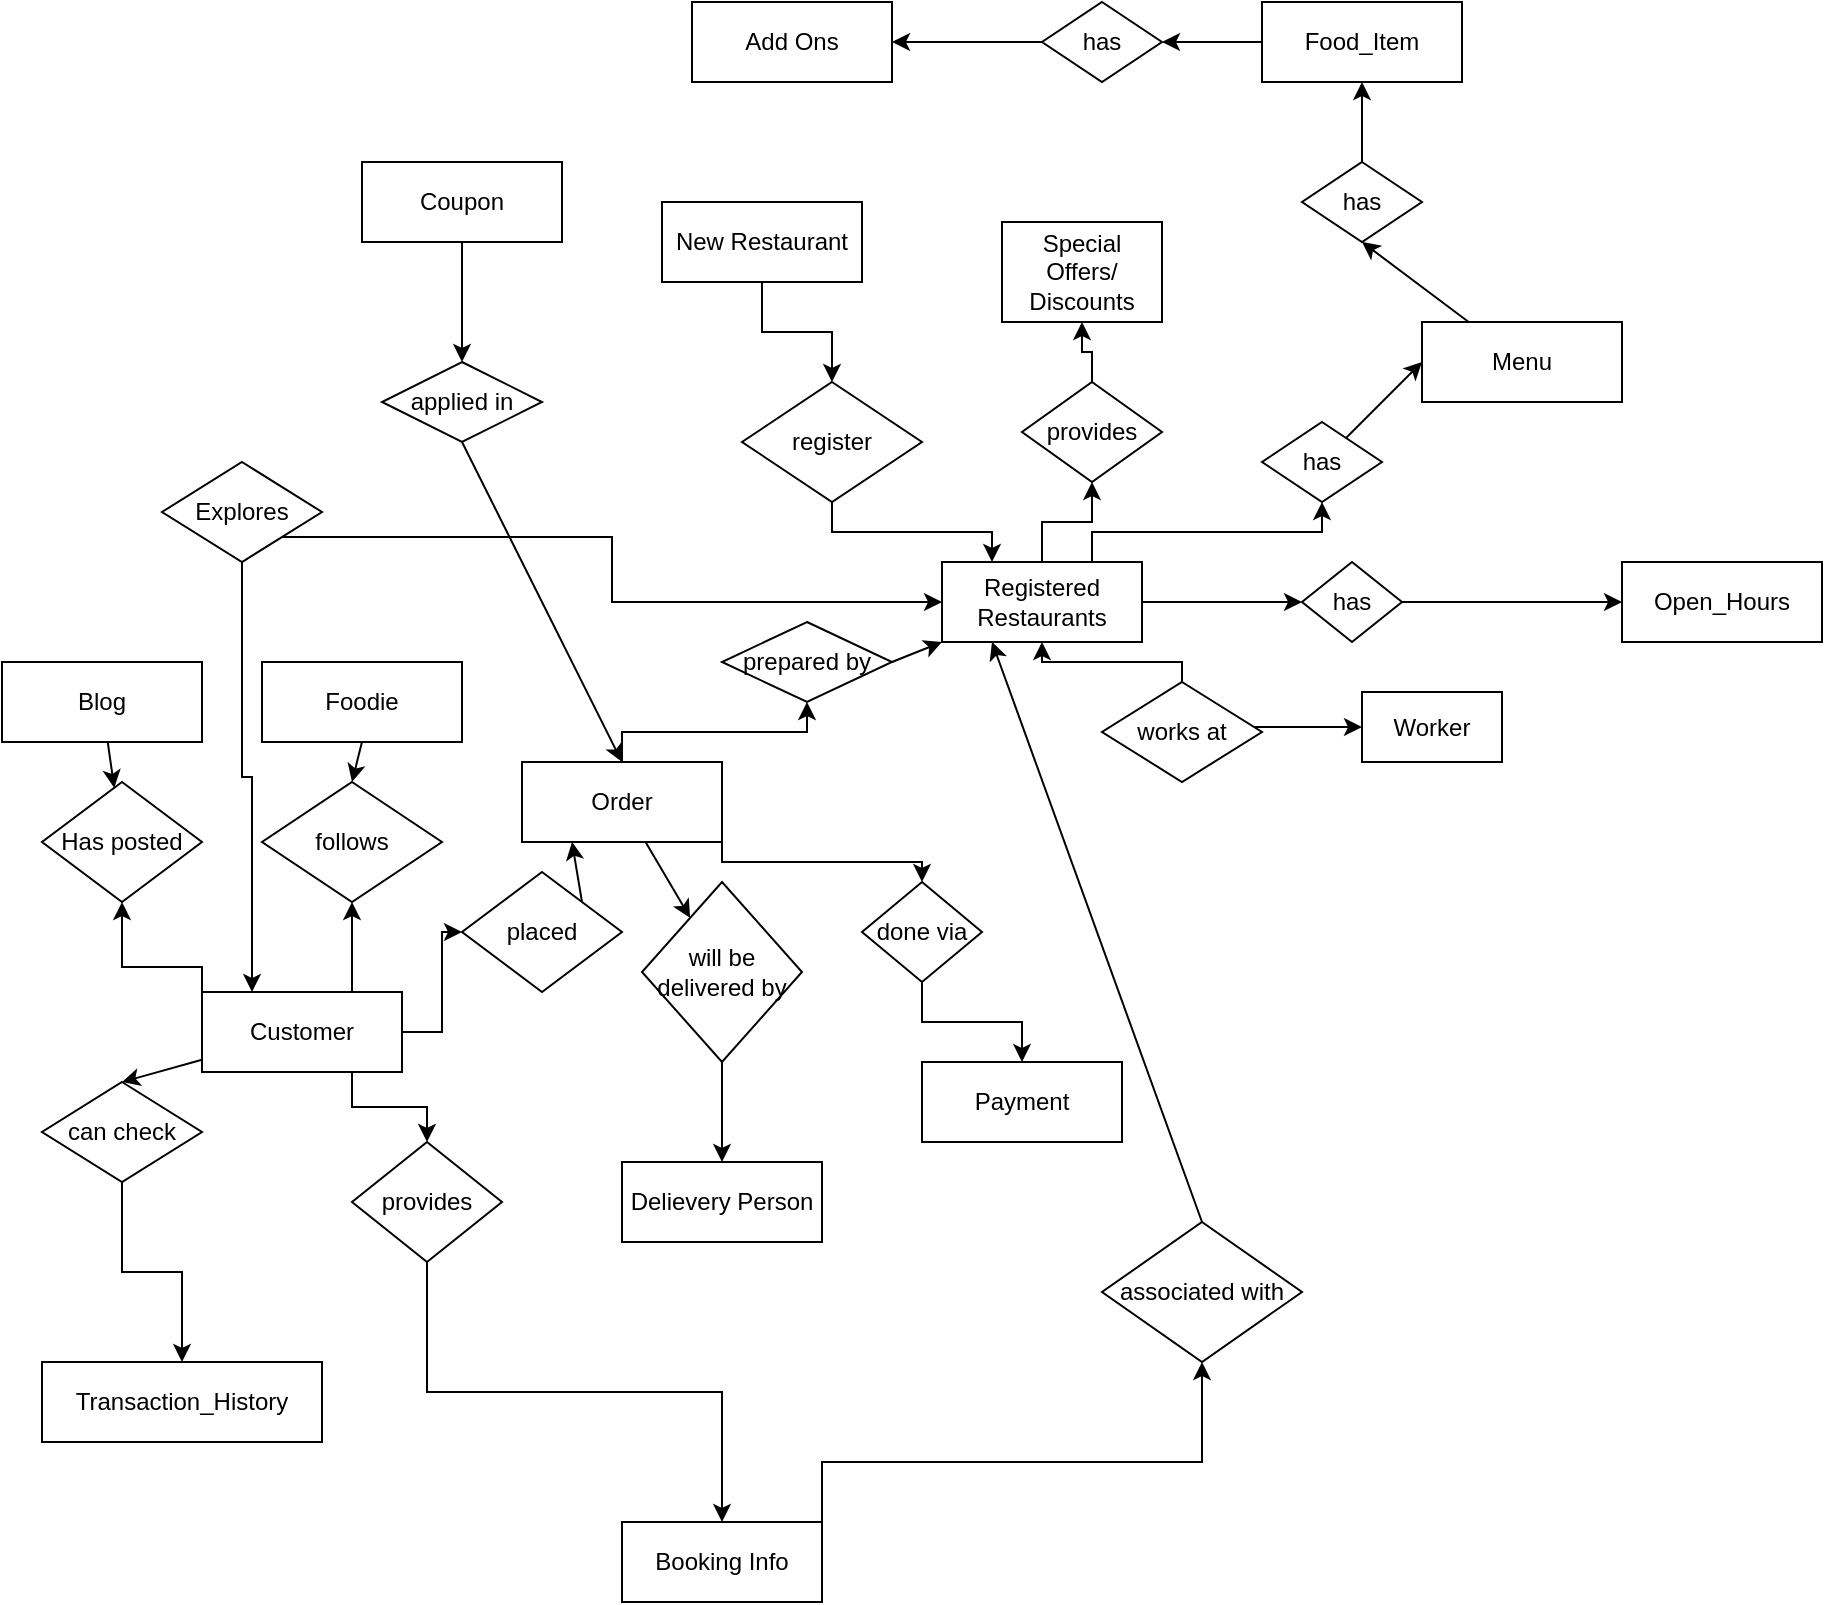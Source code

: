 <mxfile version="22.1.16" type="github">
  <diagram id="R2lEEEUBdFMjLlhIrx00" name="Page-1">
    <mxGraphModel dx="1235" dy="727" grid="1" gridSize="10" guides="1" tooltips="1" connect="1" arrows="1" fold="1" page="1" pageScale="1" pageWidth="1100" pageHeight="1700" math="0" shadow="0" extFonts="Permanent Marker^https://fonts.googleapis.com/css?family=Permanent+Marker">
      <root>
        <mxCell id="0" />
        <mxCell id="1" parent="0" />
        <mxCell id="SwKZbsGES2z7DBq1MBqL-47" style="edgeStyle=elbowEdgeStyle;rounded=0;orthogonalLoop=1;jettySize=auto;elbow=vertical;html=1;exitX=0;exitY=0.5;exitDx=0;exitDy=0;" edge="1" parent="1" source="SwKZbsGES2z7DBq1MBqL-1" target="SwKZbsGES2z7DBq1MBqL-16">
          <mxGeometry relative="1" as="geometry" />
        </mxCell>
        <mxCell id="SwKZbsGES2z7DBq1MBqL-49" style="rounded=0;orthogonalLoop=1;jettySize=auto;elbow=vertical;html=1;exitX=0.75;exitY=0;exitDx=0;exitDy=0;entryX=0.5;entryY=1;entryDx=0;entryDy=0;" edge="1" parent="1" source="SwKZbsGES2z7DBq1MBqL-1" target="SwKZbsGES2z7DBq1MBqL-24">
          <mxGeometry relative="1" as="geometry" />
        </mxCell>
        <mxCell id="SwKZbsGES2z7DBq1MBqL-50" style="rounded=0;orthogonalLoop=1;jettySize=auto;html=1;exitX=1;exitY=0.5;exitDx=0;exitDy=0;entryX=0;entryY=0.5;entryDx=0;entryDy=0;edgeStyle=elbowEdgeStyle;" edge="1" parent="1" source="SwKZbsGES2z7DBq1MBqL-1" target="SwKZbsGES2z7DBq1MBqL-32">
          <mxGeometry relative="1" as="geometry">
            <Array as="points">
              <mxPoint x="230" y="505" />
            </Array>
          </mxGeometry>
        </mxCell>
        <mxCell id="SwKZbsGES2z7DBq1MBqL-62" value="" style="rounded=0;orthogonalLoop=1;jettySize=auto;elbow=vertical;html=1;entryX=0.5;entryY=0;entryDx=0;entryDy=0;" edge="1" parent="1" source="SwKZbsGES2z7DBq1MBqL-1" target="SwKZbsGES2z7DBq1MBqL-37">
          <mxGeometry relative="1" as="geometry" />
        </mxCell>
        <mxCell id="SwKZbsGES2z7DBq1MBqL-90" style="edgeStyle=elbowEdgeStyle;rounded=0;orthogonalLoop=1;jettySize=auto;elbow=vertical;html=1;exitX=0.75;exitY=1;exitDx=0;exitDy=0;entryX=0.5;entryY=0;entryDx=0;entryDy=0;" edge="1" parent="1" source="SwKZbsGES2z7DBq1MBqL-1" target="SwKZbsGES2z7DBq1MBqL-88">
          <mxGeometry relative="1" as="geometry" />
        </mxCell>
        <mxCell id="SwKZbsGES2z7DBq1MBqL-1" value="Customer" style="whiteSpace=wrap;html=1;align=center;" vertex="1" parent="1">
          <mxGeometry x="110" y="535" width="100" height="40" as="geometry" />
        </mxCell>
        <mxCell id="SwKZbsGES2z7DBq1MBqL-48" style="rounded=0;orthogonalLoop=1;jettySize=auto;elbow=vertical;html=1;exitX=0.5;exitY=1;exitDx=0;exitDy=0;entryX=0.5;entryY=0;entryDx=0;entryDy=0;" edge="1" parent="1" source="SwKZbsGES2z7DBq1MBqL-2" target="SwKZbsGES2z7DBq1MBqL-24">
          <mxGeometry relative="1" as="geometry" />
        </mxCell>
        <mxCell id="SwKZbsGES2z7DBq1MBqL-2" value="Foodie" style="whiteSpace=wrap;html=1;align=center;" vertex="1" parent="1">
          <mxGeometry x="140" y="370" width="100" height="40" as="geometry" />
        </mxCell>
        <mxCell id="SwKZbsGES2z7DBq1MBqL-3" value="Delievery Person" style="whiteSpace=wrap;html=1;align=center;" vertex="1" parent="1">
          <mxGeometry x="320" y="620" width="100" height="40" as="geometry" />
        </mxCell>
        <mxCell id="SwKZbsGES2z7DBq1MBqL-4" value="Transaction_History" style="whiteSpace=wrap;html=1;align=center;" vertex="1" parent="1">
          <mxGeometry x="30" y="720" width="140" height="40" as="geometry" />
        </mxCell>
        <mxCell id="SwKZbsGES2z7DBq1MBqL-46" value="" style="rounded=0;orthogonalLoop=1;jettySize=auto;elbow=vertical;html=1;" edge="1" parent="1" source="SwKZbsGES2z7DBq1MBqL-5" target="SwKZbsGES2z7DBq1MBqL-16">
          <mxGeometry relative="1" as="geometry" />
        </mxCell>
        <mxCell id="SwKZbsGES2z7DBq1MBqL-5" value="Blog" style="whiteSpace=wrap;html=1;align=center;" vertex="1" parent="1">
          <mxGeometry x="10" y="370" width="100" height="40" as="geometry" />
        </mxCell>
        <mxCell id="SwKZbsGES2z7DBq1MBqL-52" style="rounded=0;orthogonalLoop=1;jettySize=auto;html=1;exitX=0.5;exitY=0;exitDx=0;exitDy=0;entryX=0.5;entryY=1;entryDx=0;entryDy=0;edgeStyle=elbowEdgeStyle;elbow=vertical;" edge="1" parent="1" source="SwKZbsGES2z7DBq1MBqL-6" target="SwKZbsGES2z7DBq1MBqL-34">
          <mxGeometry relative="1" as="geometry" />
        </mxCell>
        <mxCell id="SwKZbsGES2z7DBq1MBqL-60" value="" style="rounded=0;orthogonalLoop=1;jettySize=auto;elbow=vertical;html=1;" edge="1" parent="1" source="SwKZbsGES2z7DBq1MBqL-6" target="SwKZbsGES2z7DBq1MBqL-36">
          <mxGeometry relative="1" as="geometry" />
        </mxCell>
        <mxCell id="SwKZbsGES2z7DBq1MBqL-77" style="edgeStyle=elbowEdgeStyle;rounded=0;orthogonalLoop=1;jettySize=auto;elbow=vertical;html=1;exitX=1;exitY=1;exitDx=0;exitDy=0;entryX=0.5;entryY=0;entryDx=0;entryDy=0;" edge="1" parent="1" source="SwKZbsGES2z7DBq1MBqL-6" target="SwKZbsGES2z7DBq1MBqL-33">
          <mxGeometry relative="1" as="geometry" />
        </mxCell>
        <mxCell id="SwKZbsGES2z7DBq1MBqL-6" value="Order" style="whiteSpace=wrap;html=1;align=center;" vertex="1" parent="1">
          <mxGeometry x="270" y="420" width="100" height="40" as="geometry" />
        </mxCell>
        <mxCell id="SwKZbsGES2z7DBq1MBqL-68" value="" style="edgeStyle=elbowEdgeStyle;rounded=0;orthogonalLoop=1;jettySize=auto;elbow=vertical;html=1;" edge="1" parent="1" source="SwKZbsGES2z7DBq1MBqL-7" target="SwKZbsGES2z7DBq1MBqL-45">
          <mxGeometry relative="1" as="geometry" />
        </mxCell>
        <mxCell id="SwKZbsGES2z7DBq1MBqL-71" value="" style="edgeStyle=elbowEdgeStyle;rounded=0;orthogonalLoop=1;jettySize=auto;elbow=vertical;html=1;" edge="1" parent="1" source="SwKZbsGES2z7DBq1MBqL-7" target="SwKZbsGES2z7DBq1MBqL-70">
          <mxGeometry relative="1" as="geometry" />
        </mxCell>
        <mxCell id="SwKZbsGES2z7DBq1MBqL-75" style="edgeStyle=elbowEdgeStyle;rounded=0;orthogonalLoop=1;jettySize=auto;elbow=vertical;html=1;entryX=0.5;entryY=1;entryDx=0;entryDy=0;exitX=0.75;exitY=0;exitDx=0;exitDy=0;" edge="1" parent="1" source="SwKZbsGES2z7DBq1MBqL-7" target="SwKZbsGES2z7DBq1MBqL-35">
          <mxGeometry relative="1" as="geometry">
            <mxPoint x="530" y="310" as="sourcePoint" />
          </mxGeometry>
        </mxCell>
        <mxCell id="SwKZbsGES2z7DBq1MBqL-7" value="Registered Restaurants" style="whiteSpace=wrap;html=1;align=center;" vertex="1" parent="1">
          <mxGeometry x="480" y="320" width="100" height="40" as="geometry" />
        </mxCell>
        <mxCell id="SwKZbsGES2z7DBq1MBqL-58" value="" style="rounded=0;orthogonalLoop=1;jettySize=auto;elbow=vertical;html=1;entryX=0.5;entryY=1;entryDx=0;entryDy=0;" edge="1" parent="1" source="SwKZbsGES2z7DBq1MBqL-8" target="SwKZbsGES2z7DBq1MBqL-38">
          <mxGeometry relative="1" as="geometry" />
        </mxCell>
        <mxCell id="SwKZbsGES2z7DBq1MBqL-8" value="Menu" style="whiteSpace=wrap;html=1;align=center;" vertex="1" parent="1">
          <mxGeometry x="720" y="200" width="100" height="40" as="geometry" />
        </mxCell>
        <mxCell id="SwKZbsGES2z7DBq1MBqL-95" value="" style="edgeStyle=elbowEdgeStyle;rounded=0;orthogonalLoop=1;jettySize=auto;elbow=vertical;html=1;" edge="1" parent="1" source="SwKZbsGES2z7DBq1MBqL-9" target="SwKZbsGES2z7DBq1MBqL-40">
          <mxGeometry relative="1" as="geometry" />
        </mxCell>
        <mxCell id="SwKZbsGES2z7DBq1MBqL-9" value="Food_Item" style="whiteSpace=wrap;html=1;align=center;" vertex="1" parent="1">
          <mxGeometry x="640" y="40" width="100" height="40" as="geometry" />
        </mxCell>
        <mxCell id="SwKZbsGES2z7DBq1MBqL-10" value="Add Ons" style="whiteSpace=wrap;html=1;align=center;" vertex="1" parent="1">
          <mxGeometry x="355" y="40" width="100" height="40" as="geometry" />
        </mxCell>
        <mxCell id="SwKZbsGES2z7DBq1MBqL-11" value="Open_Hours" style="whiteSpace=wrap;html=1;align=center;" vertex="1" parent="1">
          <mxGeometry x="820" y="320" width="100" height="40" as="geometry" />
        </mxCell>
        <mxCell id="SwKZbsGES2z7DBq1MBqL-65" value="" style="edgeStyle=elbowEdgeStyle;rounded=0;orthogonalLoop=1;jettySize=auto;elbow=vertical;html=1;" edge="1" parent="1" source="SwKZbsGES2z7DBq1MBqL-12" target="SwKZbsGES2z7DBq1MBqL-42">
          <mxGeometry relative="1" as="geometry" />
        </mxCell>
        <mxCell id="SwKZbsGES2z7DBq1MBqL-12" value="New Restaurant" style="whiteSpace=wrap;html=1;align=center;" vertex="1" parent="1">
          <mxGeometry x="340" y="140" width="100" height="40" as="geometry" />
        </mxCell>
        <mxCell id="SwKZbsGES2z7DBq1MBqL-80" value="" style="edgeStyle=elbowEdgeStyle;rounded=0;orthogonalLoop=1;jettySize=auto;elbow=vertical;html=1;" edge="1" parent="1" source="SwKZbsGES2z7DBq1MBqL-13" target="SwKZbsGES2z7DBq1MBqL-41">
          <mxGeometry relative="1" as="geometry" />
        </mxCell>
        <mxCell id="SwKZbsGES2z7DBq1MBqL-13" value="Coupon" style="whiteSpace=wrap;html=1;align=center;" vertex="1" parent="1">
          <mxGeometry x="190" y="120" width="100" height="40" as="geometry" />
        </mxCell>
        <mxCell id="SwKZbsGES2z7DBq1MBqL-14" value="Payment" style="whiteSpace=wrap;html=1;align=center;" vertex="1" parent="1">
          <mxGeometry x="470" y="570" width="100" height="40" as="geometry" />
        </mxCell>
        <mxCell id="SwKZbsGES2z7DBq1MBqL-15" style="edgeStyle=orthogonalEdgeStyle;rounded=0;orthogonalLoop=1;jettySize=auto;html=1;exitX=0.5;exitY=1;exitDx=0;exitDy=0;" edge="1" parent="1" source="SwKZbsGES2z7DBq1MBqL-1" target="SwKZbsGES2z7DBq1MBqL-1">
          <mxGeometry relative="1" as="geometry" />
        </mxCell>
        <mxCell id="SwKZbsGES2z7DBq1MBqL-16" value="Has posted" style="shape=rhombus;perimeter=rhombusPerimeter;whiteSpace=wrap;html=1;align=center;" vertex="1" parent="1">
          <mxGeometry x="30" y="430" width="80" height="60" as="geometry" />
        </mxCell>
        <mxCell id="SwKZbsGES2z7DBq1MBqL-24" value="follows" style="shape=rhombus;perimeter=rhombusPerimeter;whiteSpace=wrap;html=1;align=center;" vertex="1" parent="1">
          <mxGeometry x="140" y="430" width="90" height="60" as="geometry" />
        </mxCell>
        <mxCell id="SwKZbsGES2z7DBq1MBqL-51" style="rounded=0;orthogonalLoop=1;jettySize=auto;elbow=vertical;html=1;exitX=1;exitY=0;exitDx=0;exitDy=0;entryX=0.25;entryY=1;entryDx=0;entryDy=0;" edge="1" parent="1" source="SwKZbsGES2z7DBq1MBqL-32" target="SwKZbsGES2z7DBq1MBqL-6">
          <mxGeometry relative="1" as="geometry" />
        </mxCell>
        <mxCell id="SwKZbsGES2z7DBq1MBqL-32" value="placed" style="shape=rhombus;perimeter=rhombusPerimeter;whiteSpace=wrap;html=1;align=center;" vertex="1" parent="1">
          <mxGeometry x="240" y="475" width="80" height="60" as="geometry" />
        </mxCell>
        <mxCell id="SwKZbsGES2z7DBq1MBqL-78" value="" style="edgeStyle=elbowEdgeStyle;rounded=0;orthogonalLoop=1;jettySize=auto;elbow=vertical;html=1;" edge="1" parent="1" source="SwKZbsGES2z7DBq1MBqL-33" target="SwKZbsGES2z7DBq1MBqL-14">
          <mxGeometry relative="1" as="geometry" />
        </mxCell>
        <mxCell id="SwKZbsGES2z7DBq1MBqL-33" value="done via" style="shape=rhombus;perimeter=rhombusPerimeter;whiteSpace=wrap;html=1;align=center;" vertex="1" parent="1">
          <mxGeometry x="440" y="480" width="60" height="50" as="geometry" />
        </mxCell>
        <mxCell id="SwKZbsGES2z7DBq1MBqL-53" style="rounded=0;orthogonalLoop=1;jettySize=auto;html=1;exitX=1;exitY=0.5;exitDx=0;exitDy=0;" edge="1" parent="1" source="SwKZbsGES2z7DBq1MBqL-34" target="SwKZbsGES2z7DBq1MBqL-7">
          <mxGeometry relative="1" as="geometry">
            <mxPoint x="520" y="370" as="targetPoint" />
          </mxGeometry>
        </mxCell>
        <mxCell id="SwKZbsGES2z7DBq1MBqL-34" value="prepared by" style="shape=rhombus;perimeter=rhombusPerimeter;whiteSpace=wrap;html=1;align=center;" vertex="1" parent="1">
          <mxGeometry x="370" y="350" width="85" height="40" as="geometry" />
        </mxCell>
        <mxCell id="SwKZbsGES2z7DBq1MBqL-76" value="" style="rounded=0;orthogonalLoop=1;jettySize=auto;elbow=vertical;html=1;entryX=0;entryY=0.5;entryDx=0;entryDy=0;" edge="1" parent="1" source="SwKZbsGES2z7DBq1MBqL-35" target="SwKZbsGES2z7DBq1MBqL-8">
          <mxGeometry relative="1" as="geometry" />
        </mxCell>
        <mxCell id="SwKZbsGES2z7DBq1MBqL-35" value="has" style="shape=rhombus;perimeter=rhombusPerimeter;whiteSpace=wrap;html=1;align=center;" vertex="1" parent="1">
          <mxGeometry x="640" y="250" width="60" height="40" as="geometry" />
        </mxCell>
        <mxCell id="SwKZbsGES2z7DBq1MBqL-61" value="" style="edgeStyle=elbowEdgeStyle;rounded=0;orthogonalLoop=1;jettySize=auto;elbow=vertical;html=1;" edge="1" parent="1" source="SwKZbsGES2z7DBq1MBqL-36" target="SwKZbsGES2z7DBq1MBqL-3">
          <mxGeometry relative="1" as="geometry" />
        </mxCell>
        <mxCell id="SwKZbsGES2z7DBq1MBqL-36" value="will be delivered by" style="shape=rhombus;perimeter=rhombusPerimeter;whiteSpace=wrap;html=1;align=center;" vertex="1" parent="1">
          <mxGeometry x="330" y="480" width="80" height="90" as="geometry" />
        </mxCell>
        <mxCell id="SwKZbsGES2z7DBq1MBqL-63" value="" style="edgeStyle=elbowEdgeStyle;rounded=0;orthogonalLoop=1;jettySize=auto;elbow=vertical;html=1;" edge="1" parent="1" source="SwKZbsGES2z7DBq1MBqL-37" target="SwKZbsGES2z7DBq1MBqL-4">
          <mxGeometry relative="1" as="geometry" />
        </mxCell>
        <mxCell id="SwKZbsGES2z7DBq1MBqL-37" value="can check" style="shape=rhombus;perimeter=rhombusPerimeter;whiteSpace=wrap;html=1;align=center;" vertex="1" parent="1">
          <mxGeometry x="30" y="580" width="80" height="50" as="geometry" />
        </mxCell>
        <mxCell id="SwKZbsGES2z7DBq1MBqL-97" style="edgeStyle=elbowEdgeStyle;rounded=0;orthogonalLoop=1;jettySize=auto;elbow=vertical;html=1;exitX=0.5;exitY=0;exitDx=0;exitDy=0;" edge="1" parent="1" source="SwKZbsGES2z7DBq1MBqL-38" target="SwKZbsGES2z7DBq1MBqL-9">
          <mxGeometry relative="1" as="geometry" />
        </mxCell>
        <mxCell id="SwKZbsGES2z7DBq1MBqL-38" value="has" style="shape=rhombus;perimeter=rhombusPerimeter;whiteSpace=wrap;html=1;align=center;" vertex="1" parent="1">
          <mxGeometry x="660" y="120" width="60" height="40" as="geometry" />
        </mxCell>
        <mxCell id="SwKZbsGES2z7DBq1MBqL-39" value="Special Offers/ Discounts" style="whiteSpace=wrap;html=1;align=center;" vertex="1" parent="1">
          <mxGeometry x="510" y="150" width="80" height="50" as="geometry" />
        </mxCell>
        <mxCell id="SwKZbsGES2z7DBq1MBqL-96" style="edgeStyle=elbowEdgeStyle;rounded=0;orthogonalLoop=1;jettySize=auto;elbow=vertical;html=1;exitX=0;exitY=0.5;exitDx=0;exitDy=0;entryX=1;entryY=0.5;entryDx=0;entryDy=0;" edge="1" parent="1" source="SwKZbsGES2z7DBq1MBqL-40" target="SwKZbsGES2z7DBq1MBqL-10">
          <mxGeometry relative="1" as="geometry">
            <mxPoint x="460" y="59.526" as="targetPoint" />
          </mxGeometry>
        </mxCell>
        <mxCell id="SwKZbsGES2z7DBq1MBqL-40" value="has" style="shape=rhombus;perimeter=rhombusPerimeter;whiteSpace=wrap;html=1;align=center;" vertex="1" parent="1">
          <mxGeometry x="530" y="40" width="60" height="40" as="geometry" />
        </mxCell>
        <mxCell id="SwKZbsGES2z7DBq1MBqL-82" style="rounded=0;orthogonalLoop=1;jettySize=auto;elbow=vertical;html=1;exitX=0.5;exitY=1;exitDx=0;exitDy=0;entryX=0.5;entryY=0;entryDx=0;entryDy=0;" edge="1" parent="1" source="SwKZbsGES2z7DBq1MBqL-41" target="SwKZbsGES2z7DBq1MBqL-6">
          <mxGeometry relative="1" as="geometry" />
        </mxCell>
        <mxCell id="SwKZbsGES2z7DBq1MBqL-41" value="applied in" style="shape=rhombus;perimeter=rhombusPerimeter;whiteSpace=wrap;html=1;align=center;" vertex="1" parent="1">
          <mxGeometry x="200" y="220" width="80" height="40" as="geometry" />
        </mxCell>
        <mxCell id="SwKZbsGES2z7DBq1MBqL-67" style="edgeStyle=elbowEdgeStyle;rounded=0;orthogonalLoop=1;jettySize=auto;elbow=vertical;html=1;exitX=0.5;exitY=1;exitDx=0;exitDy=0;entryX=0.25;entryY=0;entryDx=0;entryDy=0;" edge="1" parent="1" source="SwKZbsGES2z7DBq1MBqL-42" target="SwKZbsGES2z7DBq1MBqL-7">
          <mxGeometry relative="1" as="geometry">
            <mxPoint x="430" y="290" as="sourcePoint" />
            <mxPoint x="510" y="320" as="targetPoint" />
          </mxGeometry>
        </mxCell>
        <mxCell id="SwKZbsGES2z7DBq1MBqL-42" value="register" style="shape=rhombus;perimeter=rhombusPerimeter;whiteSpace=wrap;html=1;align=center;" vertex="1" parent="1">
          <mxGeometry x="380" y="230" width="90" height="60" as="geometry" />
        </mxCell>
        <mxCell id="SwKZbsGES2z7DBq1MBqL-43" value="Worker" style="whiteSpace=wrap;html=1;align=center;" vertex="1" parent="1">
          <mxGeometry x="690" y="385" width="70" height="35" as="geometry" />
        </mxCell>
        <mxCell id="SwKZbsGES2z7DBq1MBqL-59" value="" style="edgeStyle=elbowEdgeStyle;rounded=0;orthogonalLoop=1;jettySize=auto;elbow=vertical;html=1;" edge="1" parent="1" source="SwKZbsGES2z7DBq1MBqL-44" target="SwKZbsGES2z7DBq1MBqL-43">
          <mxGeometry relative="1" as="geometry" />
        </mxCell>
        <mxCell id="SwKZbsGES2z7DBq1MBqL-44" value="works at" style="shape=rhombus;perimeter=rhombusPerimeter;whiteSpace=wrap;html=1;align=center;" vertex="1" parent="1">
          <mxGeometry x="560" y="380" width="80" height="50" as="geometry" />
        </mxCell>
        <mxCell id="SwKZbsGES2z7DBq1MBqL-69" value="" style="edgeStyle=elbowEdgeStyle;rounded=0;orthogonalLoop=1;jettySize=auto;elbow=vertical;html=1;" edge="1" parent="1" source="SwKZbsGES2z7DBq1MBqL-45" target="SwKZbsGES2z7DBq1MBqL-39">
          <mxGeometry relative="1" as="geometry" />
        </mxCell>
        <mxCell id="SwKZbsGES2z7DBq1MBqL-45" value="provides" style="shape=rhombus;perimeter=rhombusPerimeter;whiteSpace=wrap;html=1;align=center;" vertex="1" parent="1">
          <mxGeometry x="520" y="230" width="70" height="50" as="geometry" />
        </mxCell>
        <mxCell id="SwKZbsGES2z7DBq1MBqL-92" style="edgeStyle=elbowEdgeStyle;rounded=0;orthogonalLoop=1;jettySize=auto;elbow=vertical;html=1;exitX=1;exitY=0.5;exitDx=0;exitDy=0;entryX=0.5;entryY=1;entryDx=0;entryDy=0;" edge="1" parent="1" source="SwKZbsGES2z7DBq1MBqL-64" target="SwKZbsGES2z7DBq1MBqL-89">
          <mxGeometry relative="1" as="geometry">
            <mxPoint x="600" y="730" as="targetPoint" />
          </mxGeometry>
        </mxCell>
        <mxCell id="SwKZbsGES2z7DBq1MBqL-64" value="Booking Info" style="whiteSpace=wrap;html=1;align=center;" vertex="1" parent="1">
          <mxGeometry x="320" y="800" width="100" height="40" as="geometry" />
        </mxCell>
        <mxCell id="SwKZbsGES2z7DBq1MBqL-74" value="" style="edgeStyle=elbowEdgeStyle;rounded=0;orthogonalLoop=1;jettySize=auto;elbow=vertical;html=1;" edge="1" parent="1" source="SwKZbsGES2z7DBq1MBqL-70" target="SwKZbsGES2z7DBq1MBqL-11">
          <mxGeometry relative="1" as="geometry" />
        </mxCell>
        <mxCell id="SwKZbsGES2z7DBq1MBqL-70" value="has" style="shape=rhombus;perimeter=rhombusPerimeter;whiteSpace=wrap;html=1;align=center;" vertex="1" parent="1">
          <mxGeometry x="660" y="320" width="50" height="40" as="geometry" />
        </mxCell>
        <mxCell id="SwKZbsGES2z7DBq1MBqL-79" style="edgeStyle=elbowEdgeStyle;rounded=0;orthogonalLoop=1;jettySize=auto;elbow=vertical;html=1;exitX=0.5;exitY=0;exitDx=0;exitDy=0;entryX=0.5;entryY=1;entryDx=0;entryDy=0;" edge="1" parent="1" source="SwKZbsGES2z7DBq1MBqL-44" target="SwKZbsGES2z7DBq1MBqL-7">
          <mxGeometry relative="1" as="geometry" />
        </mxCell>
        <mxCell id="SwKZbsGES2z7DBq1MBqL-86" style="edgeStyle=elbowEdgeStyle;rounded=0;orthogonalLoop=1;jettySize=auto;elbow=vertical;html=1;exitX=0.5;exitY=1;exitDx=0;exitDy=0;entryX=0.25;entryY=0;entryDx=0;entryDy=0;" edge="1" parent="1" source="SwKZbsGES2z7DBq1MBqL-85" target="SwKZbsGES2z7DBq1MBqL-1">
          <mxGeometry relative="1" as="geometry" />
        </mxCell>
        <mxCell id="SwKZbsGES2z7DBq1MBqL-87" style="edgeStyle=elbowEdgeStyle;rounded=0;orthogonalLoop=1;jettySize=auto;html=1;entryX=0;entryY=0.5;entryDx=0;entryDy=0;exitX=1;exitY=1;exitDx=0;exitDy=0;" edge="1" parent="1" source="SwKZbsGES2z7DBq1MBqL-85" target="SwKZbsGES2z7DBq1MBqL-7">
          <mxGeometry relative="1" as="geometry" />
        </mxCell>
        <mxCell id="SwKZbsGES2z7DBq1MBqL-85" value="Explores" style="shape=rhombus;perimeter=rhombusPerimeter;whiteSpace=wrap;html=1;align=center;" vertex="1" parent="1">
          <mxGeometry x="90" y="270" width="80" height="50" as="geometry" />
        </mxCell>
        <mxCell id="SwKZbsGES2z7DBq1MBqL-91" style="edgeStyle=elbowEdgeStyle;rounded=0;orthogonalLoop=1;jettySize=auto;elbow=vertical;html=1;exitX=0.5;exitY=1;exitDx=0;exitDy=0;entryX=0.5;entryY=0;entryDx=0;entryDy=0;" edge="1" parent="1" source="SwKZbsGES2z7DBq1MBqL-88" target="SwKZbsGES2z7DBq1MBqL-64">
          <mxGeometry relative="1" as="geometry" />
        </mxCell>
        <mxCell id="SwKZbsGES2z7DBq1MBqL-88" value="provides" style="shape=rhombus;perimeter=rhombusPerimeter;whiteSpace=wrap;html=1;align=center;" vertex="1" parent="1">
          <mxGeometry x="185" y="610" width="75" height="60" as="geometry" />
        </mxCell>
        <mxCell id="SwKZbsGES2z7DBq1MBqL-93" style="rounded=0;orthogonalLoop=1;jettySize=auto;elbow=vertical;html=1;entryX=0.25;entryY=1;entryDx=0;entryDy=0;exitX=0.5;exitY=0;exitDx=0;exitDy=0;" edge="1" parent="1" source="SwKZbsGES2z7DBq1MBqL-89" target="SwKZbsGES2z7DBq1MBqL-7">
          <mxGeometry relative="1" as="geometry" />
        </mxCell>
        <mxCell id="SwKZbsGES2z7DBq1MBqL-89" value="associated with" style="shape=rhombus;perimeter=rhombusPerimeter;whiteSpace=wrap;html=1;align=center;" vertex="1" parent="1">
          <mxGeometry x="560" y="650" width="100" height="70" as="geometry" />
        </mxCell>
      </root>
    </mxGraphModel>
  </diagram>
</mxfile>
